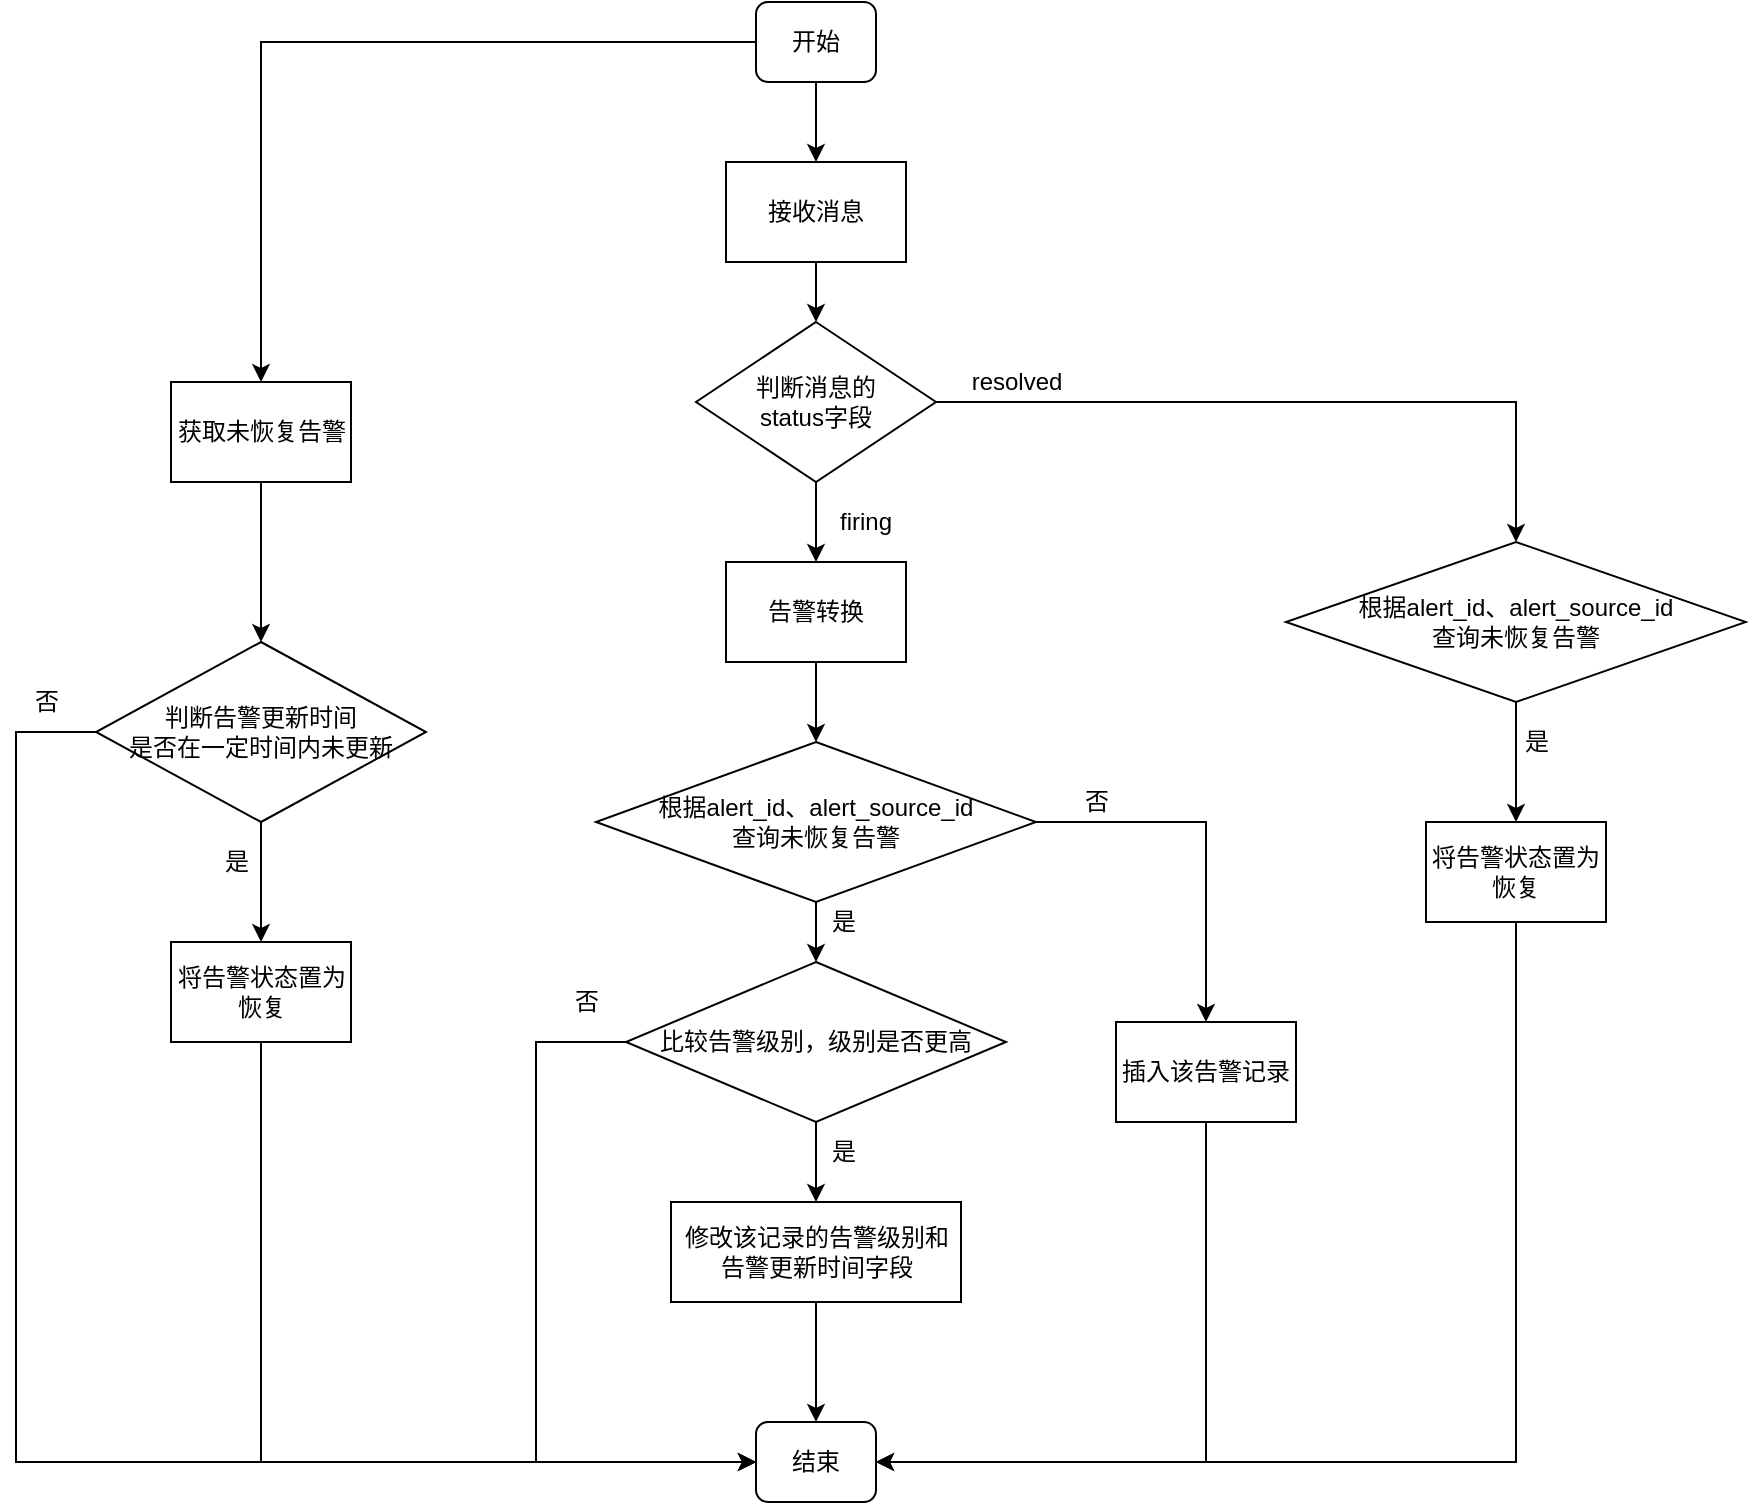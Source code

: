 <mxfile version="14.8.4" type="device"><diagram id="FV-NVp7fCyaKcGz1T-OT" name="Page-1"><mxGraphModel dx="2249" dy="762" grid="1" gridSize="10" guides="1" tooltips="1" connect="1" arrows="1" fold="1" page="1" pageScale="1" pageWidth="827" pageHeight="1169" math="0" shadow="0"><root><mxCell id="0"/><mxCell id="1" parent="0"/><mxCell id="130iRabEPSC3EV10rUlb-43" style="edgeStyle=orthogonalEdgeStyle;rounded=0;orthogonalLoop=1;jettySize=auto;html=1;entryX=0.5;entryY=0;entryDx=0;entryDy=0;" parent="1" source="130iRabEPSC3EV10rUlb-2" target="130iRabEPSC3EV10rUlb-42" edge="1"><mxGeometry relative="1" as="geometry"/></mxCell><mxCell id="130iRabEPSC3EV10rUlb-54" style="edgeStyle=orthogonalEdgeStyle;rounded=0;orthogonalLoop=1;jettySize=auto;html=1;entryX=0.5;entryY=0;entryDx=0;entryDy=0;" parent="1" source="130iRabEPSC3EV10rUlb-2" target="130iRabEPSC3EV10rUlb-40" edge="1"><mxGeometry relative="1" as="geometry"/></mxCell><mxCell id="130iRabEPSC3EV10rUlb-2" value="开始" style="rounded=1;whiteSpace=wrap;html=1;" parent="1" vertex="1"><mxGeometry x="370" width="60" height="40" as="geometry"/></mxCell><mxCell id="130iRabEPSC3EV10rUlb-13" style="edgeStyle=orthogonalEdgeStyle;rounded=0;orthogonalLoop=1;jettySize=auto;html=1;" parent="1" source="130iRabEPSC3EV10rUlb-3" target="130iRabEPSC3EV10rUlb-4" edge="1"><mxGeometry relative="1" as="geometry"/></mxCell><mxCell id="130iRabEPSC3EV10rUlb-27" style="edgeStyle=orthogonalEdgeStyle;rounded=0;orthogonalLoop=1;jettySize=auto;html=1;entryX=0.5;entryY=0;entryDx=0;entryDy=0;" parent="1" source="130iRabEPSC3EV10rUlb-3" target="130iRabEPSC3EV10rUlb-25" edge="1"><mxGeometry relative="1" as="geometry"/></mxCell><mxCell id="130iRabEPSC3EV10rUlb-3" value="判断消息的&lt;br&gt;status字段" style="rhombus;whiteSpace=wrap;html=1;" parent="1" vertex="1"><mxGeometry x="340" y="160" width="120" height="80" as="geometry"/></mxCell><mxCell id="130iRabEPSC3EV10rUlb-14" style="edgeStyle=orthogonalEdgeStyle;rounded=0;orthogonalLoop=1;jettySize=auto;html=1;" parent="1" source="130iRabEPSC3EV10rUlb-4" target="130iRabEPSC3EV10rUlb-10" edge="1"><mxGeometry relative="1" as="geometry"/></mxCell><mxCell id="130iRabEPSC3EV10rUlb-4" value="告警转换" style="rounded=0;whiteSpace=wrap;html=1;" parent="1" vertex="1"><mxGeometry x="355" y="280" width="90" height="50" as="geometry"/></mxCell><mxCell id="130iRabEPSC3EV10rUlb-16" style="edgeStyle=orthogonalEdgeStyle;rounded=0;orthogonalLoop=1;jettySize=auto;html=1;exitX=0.5;exitY=1;exitDx=0;exitDy=0;entryX=0.5;entryY=0;entryDx=0;entryDy=0;" parent="1" source="130iRabEPSC3EV10rUlb-8" target="130iRabEPSC3EV10rUlb-9" edge="1"><mxGeometry relative="1" as="geometry"/></mxCell><mxCell id="4EKZn_q8KuxLB1d-Jzkq-1" style="edgeStyle=orthogonalEdgeStyle;rounded=0;orthogonalLoop=1;jettySize=auto;html=1;" edge="1" parent="1" source="130iRabEPSC3EV10rUlb-8"><mxGeometry relative="1" as="geometry"><mxPoint x="370" y="730" as="targetPoint"/><Array as="points"><mxPoint x="260" y="520"/><mxPoint x="260" y="730"/></Array></mxGeometry></mxCell><mxCell id="130iRabEPSC3EV10rUlb-8" value="比较告警级别，级别是否更高" style="rhombus;whiteSpace=wrap;html=1;" parent="1" vertex="1"><mxGeometry x="305" y="480" width="190" height="80" as="geometry"/></mxCell><mxCell id="130iRabEPSC3EV10rUlb-33" style="edgeStyle=orthogonalEdgeStyle;rounded=0;orthogonalLoop=1;jettySize=auto;html=1;" parent="1" source="130iRabEPSC3EV10rUlb-9" target="130iRabEPSC3EV10rUlb-32" edge="1"><mxGeometry relative="1" as="geometry"/></mxCell><mxCell id="130iRabEPSC3EV10rUlb-9" value="修改该记录的告警级别和告警更新时间字段" style="rounded=0;whiteSpace=wrap;html=1;" parent="1" vertex="1"><mxGeometry x="327.5" y="600" width="145" height="50" as="geometry"/></mxCell><mxCell id="130iRabEPSC3EV10rUlb-15" style="edgeStyle=orthogonalEdgeStyle;rounded=0;orthogonalLoop=1;jettySize=auto;html=1;entryX=0.5;entryY=0;entryDx=0;entryDy=0;" parent="1" source="130iRabEPSC3EV10rUlb-10" target="130iRabEPSC3EV10rUlb-8" edge="1"><mxGeometry relative="1" as="geometry"/></mxCell><mxCell id="4EKZn_q8KuxLB1d-Jzkq-3" style="edgeStyle=orthogonalEdgeStyle;rounded=0;orthogonalLoop=1;jettySize=auto;html=1;" edge="1" parent="1" source="130iRabEPSC3EV10rUlb-10" target="4EKZn_q8KuxLB1d-Jzkq-2"><mxGeometry relative="1" as="geometry"/></mxCell><mxCell id="130iRabEPSC3EV10rUlb-10" value="根据alert_id、alert_source_id&lt;br&gt;查询未恢复告警" style="rhombus;whiteSpace=wrap;html=1;" parent="1" vertex="1"><mxGeometry x="290" y="370" width="220" height="80" as="geometry"/></mxCell><mxCell id="130iRabEPSC3EV10rUlb-17" value="firing" style="text;html=1;strokeColor=none;fillColor=none;align=center;verticalAlign=middle;whiteSpace=wrap;rounded=0;" parent="1" vertex="1"><mxGeometry x="405" y="250" width="40" height="20" as="geometry"/></mxCell><mxCell id="130iRabEPSC3EV10rUlb-18" value="是" style="text;html=1;strokeColor=none;fillColor=none;align=center;verticalAlign=middle;whiteSpace=wrap;rounded=0;" parent="1" vertex="1"><mxGeometry x="394" y="450" width="40" height="20" as="geometry"/></mxCell><mxCell id="130iRabEPSC3EV10rUlb-19" value="是" style="text;html=1;strokeColor=none;fillColor=none;align=center;verticalAlign=middle;whiteSpace=wrap;rounded=0;" parent="1" vertex="1"><mxGeometry x="394" y="565" width="40" height="20" as="geometry"/></mxCell><mxCell id="130iRabEPSC3EV10rUlb-30" style="edgeStyle=orthogonalEdgeStyle;rounded=0;orthogonalLoop=1;jettySize=auto;html=1;entryX=0.5;entryY=0;entryDx=0;entryDy=0;" parent="1" source="130iRabEPSC3EV10rUlb-25" target="130iRabEPSC3EV10rUlb-26" edge="1"><mxGeometry relative="1" as="geometry"/></mxCell><mxCell id="130iRabEPSC3EV10rUlb-25" value="根据alert_id、alert_source_id&lt;br&gt;查询未恢复告警" style="rhombus;whiteSpace=wrap;html=1;" parent="1" vertex="1"><mxGeometry x="635" y="270" width="230" height="80" as="geometry"/></mxCell><mxCell id="130iRabEPSC3EV10rUlb-34" style="edgeStyle=orthogonalEdgeStyle;rounded=0;orthogonalLoop=1;jettySize=auto;html=1;entryX=1;entryY=0.5;entryDx=0;entryDy=0;" parent="1" source="130iRabEPSC3EV10rUlb-26" target="130iRabEPSC3EV10rUlb-32" edge="1"><mxGeometry relative="1" as="geometry"><Array as="points"><mxPoint x="750" y="730"/></Array></mxGeometry></mxCell><mxCell id="130iRabEPSC3EV10rUlb-26" value="将告警状态置为恢复" style="rounded=0;whiteSpace=wrap;html=1;" parent="1" vertex="1"><mxGeometry x="705" y="410" width="90" height="50" as="geometry"/></mxCell><mxCell id="130iRabEPSC3EV10rUlb-28" value="resolved" style="text;html=1;align=center;verticalAlign=middle;resizable=0;points=[];autosize=1;strokeColor=none;" parent="1" vertex="1"><mxGeometry x="470" y="180" width="60" height="20" as="geometry"/></mxCell><mxCell id="130iRabEPSC3EV10rUlb-31" value="是" style="text;html=1;align=center;verticalAlign=middle;resizable=0;points=[];autosize=1;strokeColor=none;" parent="1" vertex="1"><mxGeometry x="745" y="360" width="30" height="20" as="geometry"/></mxCell><mxCell id="130iRabEPSC3EV10rUlb-32" value="结束" style="rounded=1;whiteSpace=wrap;html=1;" parent="1" vertex="1"><mxGeometry x="370" y="710" width="60" height="40" as="geometry"/></mxCell><mxCell id="130iRabEPSC3EV10rUlb-38" value="否" style="text;html=1;align=center;verticalAlign=middle;resizable=0;points=[];autosize=1;strokeColor=none;" parent="1" vertex="1"><mxGeometry x="270" y="490" width="30" height="20" as="geometry"/></mxCell><mxCell id="130iRabEPSC3EV10rUlb-55" style="edgeStyle=orthogonalEdgeStyle;rounded=0;orthogonalLoop=1;jettySize=auto;html=1;" parent="1" source="130iRabEPSC3EV10rUlb-40" target="130iRabEPSC3EV10rUlb-45" edge="1"><mxGeometry relative="1" as="geometry"/></mxCell><mxCell id="130iRabEPSC3EV10rUlb-40" value="获取未恢复告警" style="rounded=0;whiteSpace=wrap;html=1;" parent="1" vertex="1"><mxGeometry x="77.5" y="190" width="90" height="50" as="geometry"/></mxCell><mxCell id="130iRabEPSC3EV10rUlb-44" style="edgeStyle=orthogonalEdgeStyle;rounded=0;orthogonalLoop=1;jettySize=auto;html=1;entryX=0.5;entryY=0;entryDx=0;entryDy=0;" parent="1" source="130iRabEPSC3EV10rUlb-42" target="130iRabEPSC3EV10rUlb-3" edge="1"><mxGeometry relative="1" as="geometry"/></mxCell><mxCell id="130iRabEPSC3EV10rUlb-42" value="接收消息" style="rounded=0;whiteSpace=wrap;html=1;" parent="1" vertex="1"><mxGeometry x="355" y="80" width="90" height="50" as="geometry"/></mxCell><mxCell id="130iRabEPSC3EV10rUlb-48" style="edgeStyle=orthogonalEdgeStyle;rounded=0;orthogonalLoop=1;jettySize=auto;html=1;entryX=0;entryY=0.5;entryDx=0;entryDy=0;" parent="1" source="130iRabEPSC3EV10rUlb-45" target="130iRabEPSC3EV10rUlb-32" edge="1"><mxGeometry relative="1" as="geometry"><Array as="points"><mxPoint y="365"/><mxPoint y="730"/></Array></mxGeometry></mxCell><mxCell id="130iRabEPSC3EV10rUlb-51" style="edgeStyle=orthogonalEdgeStyle;rounded=0;orthogonalLoop=1;jettySize=auto;html=1;entryX=0.5;entryY=0;entryDx=0;entryDy=0;" parent="1" source="130iRabEPSC3EV10rUlb-45" target="130iRabEPSC3EV10rUlb-50" edge="1"><mxGeometry relative="1" as="geometry"/></mxCell><mxCell id="130iRabEPSC3EV10rUlb-45" value="判断告警更新时间&lt;br&gt;是否在一定时间内未更新" style="rhombus;whiteSpace=wrap;html=1;" parent="1" vertex="1"><mxGeometry x="40" y="320" width="165" height="90" as="geometry"/></mxCell><mxCell id="130iRabEPSC3EV10rUlb-49" value="否" style="text;html=1;align=center;verticalAlign=middle;resizable=0;points=[];autosize=1;strokeColor=none;" parent="1" vertex="1"><mxGeometry y="340" width="30" height="20" as="geometry"/></mxCell><mxCell id="130iRabEPSC3EV10rUlb-53" style="edgeStyle=orthogonalEdgeStyle;rounded=0;orthogonalLoop=1;jettySize=auto;html=1;entryX=0;entryY=0.5;entryDx=0;entryDy=0;" parent="1" source="130iRabEPSC3EV10rUlb-50" target="130iRabEPSC3EV10rUlb-32" edge="1"><mxGeometry relative="1" as="geometry"><Array as="points"><mxPoint x="123" y="730"/></Array></mxGeometry></mxCell><mxCell id="130iRabEPSC3EV10rUlb-50" value="将告警状态置为恢复" style="rounded=0;whiteSpace=wrap;html=1;" parent="1" vertex="1"><mxGeometry x="77.5" y="470" width="90" height="50" as="geometry"/></mxCell><mxCell id="130iRabEPSC3EV10rUlb-52" value="是" style="text;html=1;align=center;verticalAlign=middle;resizable=0;points=[];autosize=1;strokeColor=none;" parent="1" vertex="1"><mxGeometry x="95" y="420" width="30" height="20" as="geometry"/></mxCell><mxCell id="4EKZn_q8KuxLB1d-Jzkq-4" style="edgeStyle=orthogonalEdgeStyle;rounded=0;orthogonalLoop=1;jettySize=auto;html=1;entryX=1;entryY=0.5;entryDx=0;entryDy=0;" edge="1" parent="1" source="4EKZn_q8KuxLB1d-Jzkq-2" target="130iRabEPSC3EV10rUlb-32"><mxGeometry relative="1" as="geometry"><Array as="points"><mxPoint x="595" y="730"/></Array></mxGeometry></mxCell><mxCell id="4EKZn_q8KuxLB1d-Jzkq-2" value="插入该告警记录" style="rounded=0;whiteSpace=wrap;html=1;" vertex="1" parent="1"><mxGeometry x="550" y="510" width="90" height="50" as="geometry"/></mxCell><mxCell id="4EKZn_q8KuxLB1d-Jzkq-5" value="否" style="text;html=1;align=center;verticalAlign=middle;resizable=0;points=[];autosize=1;strokeColor=none;" vertex="1" parent="1"><mxGeometry x="525" y="390" width="30" height="20" as="geometry"/></mxCell></root></mxGraphModel></diagram></mxfile>